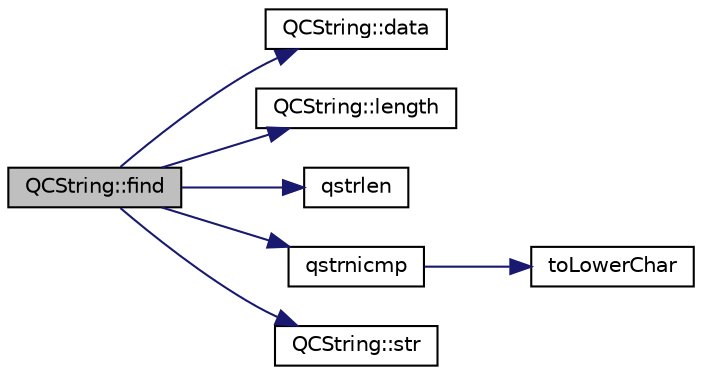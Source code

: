 digraph "QCString::find"
{
 // LATEX_PDF_SIZE
  edge [fontname="Helvetica",fontsize="10",labelfontname="Helvetica",labelfontsize="10"];
  node [fontname="Helvetica",fontsize="10",shape=record];
  rankdir="LR";
  Node1 [label="QCString::find",height=0.2,width=0.4,color="black", fillcolor="grey75", style="filled", fontcolor="black",tooltip=" "];
  Node1 -> Node2 [color="midnightblue",fontsize="10",style="solid",fontname="Helvetica"];
  Node2 [label="QCString::data",height=0.2,width=0.4,color="black", fillcolor="white", style="filled",URL="$classQCString.html#ac3aa3ac1a1c36d3305eba22a2eb0d098",tooltip=" "];
  Node1 -> Node3 [color="midnightblue",fontsize="10",style="solid",fontname="Helvetica"];
  Node3 [label="QCString::length",height=0.2,width=0.4,color="black", fillcolor="white", style="filled",URL="$classQCString.html#ac52596733e9110b778019946d73fb268",tooltip=" "];
  Node1 -> Node4 [color="midnightblue",fontsize="10",style="solid",fontname="Helvetica"];
  Node4 [label="qstrlen",height=0.2,width=0.4,color="black", fillcolor="white", style="filled",URL="$qcstring_8h.html#a11e5896f8590cc97ce6be8f23f13c5f0",tooltip=" "];
  Node1 -> Node5 [color="midnightblue",fontsize="10",style="solid",fontname="Helvetica"];
  Node5 [label="qstrnicmp",height=0.2,width=0.4,color="black", fillcolor="white", style="filled",URL="$qcstring_8cpp.html#ad9614f1bf0cb919b631ac2cf5025964c",tooltip=" "];
  Node5 -> Node6 [color="midnightblue",fontsize="10",style="solid",fontname="Helvetica"];
  Node6 [label="toLowerChar",height=0.2,width=0.4,color="black", fillcolor="white", style="filled",URL="$qcstring_8cpp.html#a4e545641f98651d4fb8299b407721f9b",tooltip=" "];
  Node1 -> Node7 [color="midnightblue",fontsize="10",style="solid",fontname="Helvetica"];
  Node7 [label="QCString::str",height=0.2,width=0.4,color="black", fillcolor="white", style="filled",URL="$classQCString.html#a9824b07232eea418ab3b3e7dc3178eec",tooltip=" "];
}
